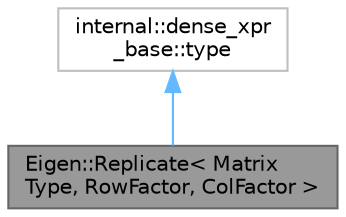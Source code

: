 digraph "Eigen::Replicate&lt; MatrixType, RowFactor, ColFactor &gt;"
{
 // LATEX_PDF_SIZE
  bgcolor="transparent";
  edge [fontname=Helvetica,fontsize=10,labelfontname=Helvetica,labelfontsize=10];
  node [fontname=Helvetica,fontsize=10,shape=box,height=0.2,width=0.4];
  Node1 [id="Node000001",label="Eigen::Replicate\< Matrix\lType, RowFactor, ColFactor \>",height=0.2,width=0.4,color="gray40", fillcolor="grey60", style="filled", fontcolor="black",tooltip="Expression of the multiple replication of a matrix or vector."];
  Node2 -> Node1 [id="edge2_Node000001_Node000002",dir="back",color="steelblue1",style="solid",tooltip=" "];
  Node2 [id="Node000002",label="internal::dense_xpr\l_base::type",height=0.2,width=0.4,color="grey75", fillcolor="white", style="filled",tooltip=" "];
}
